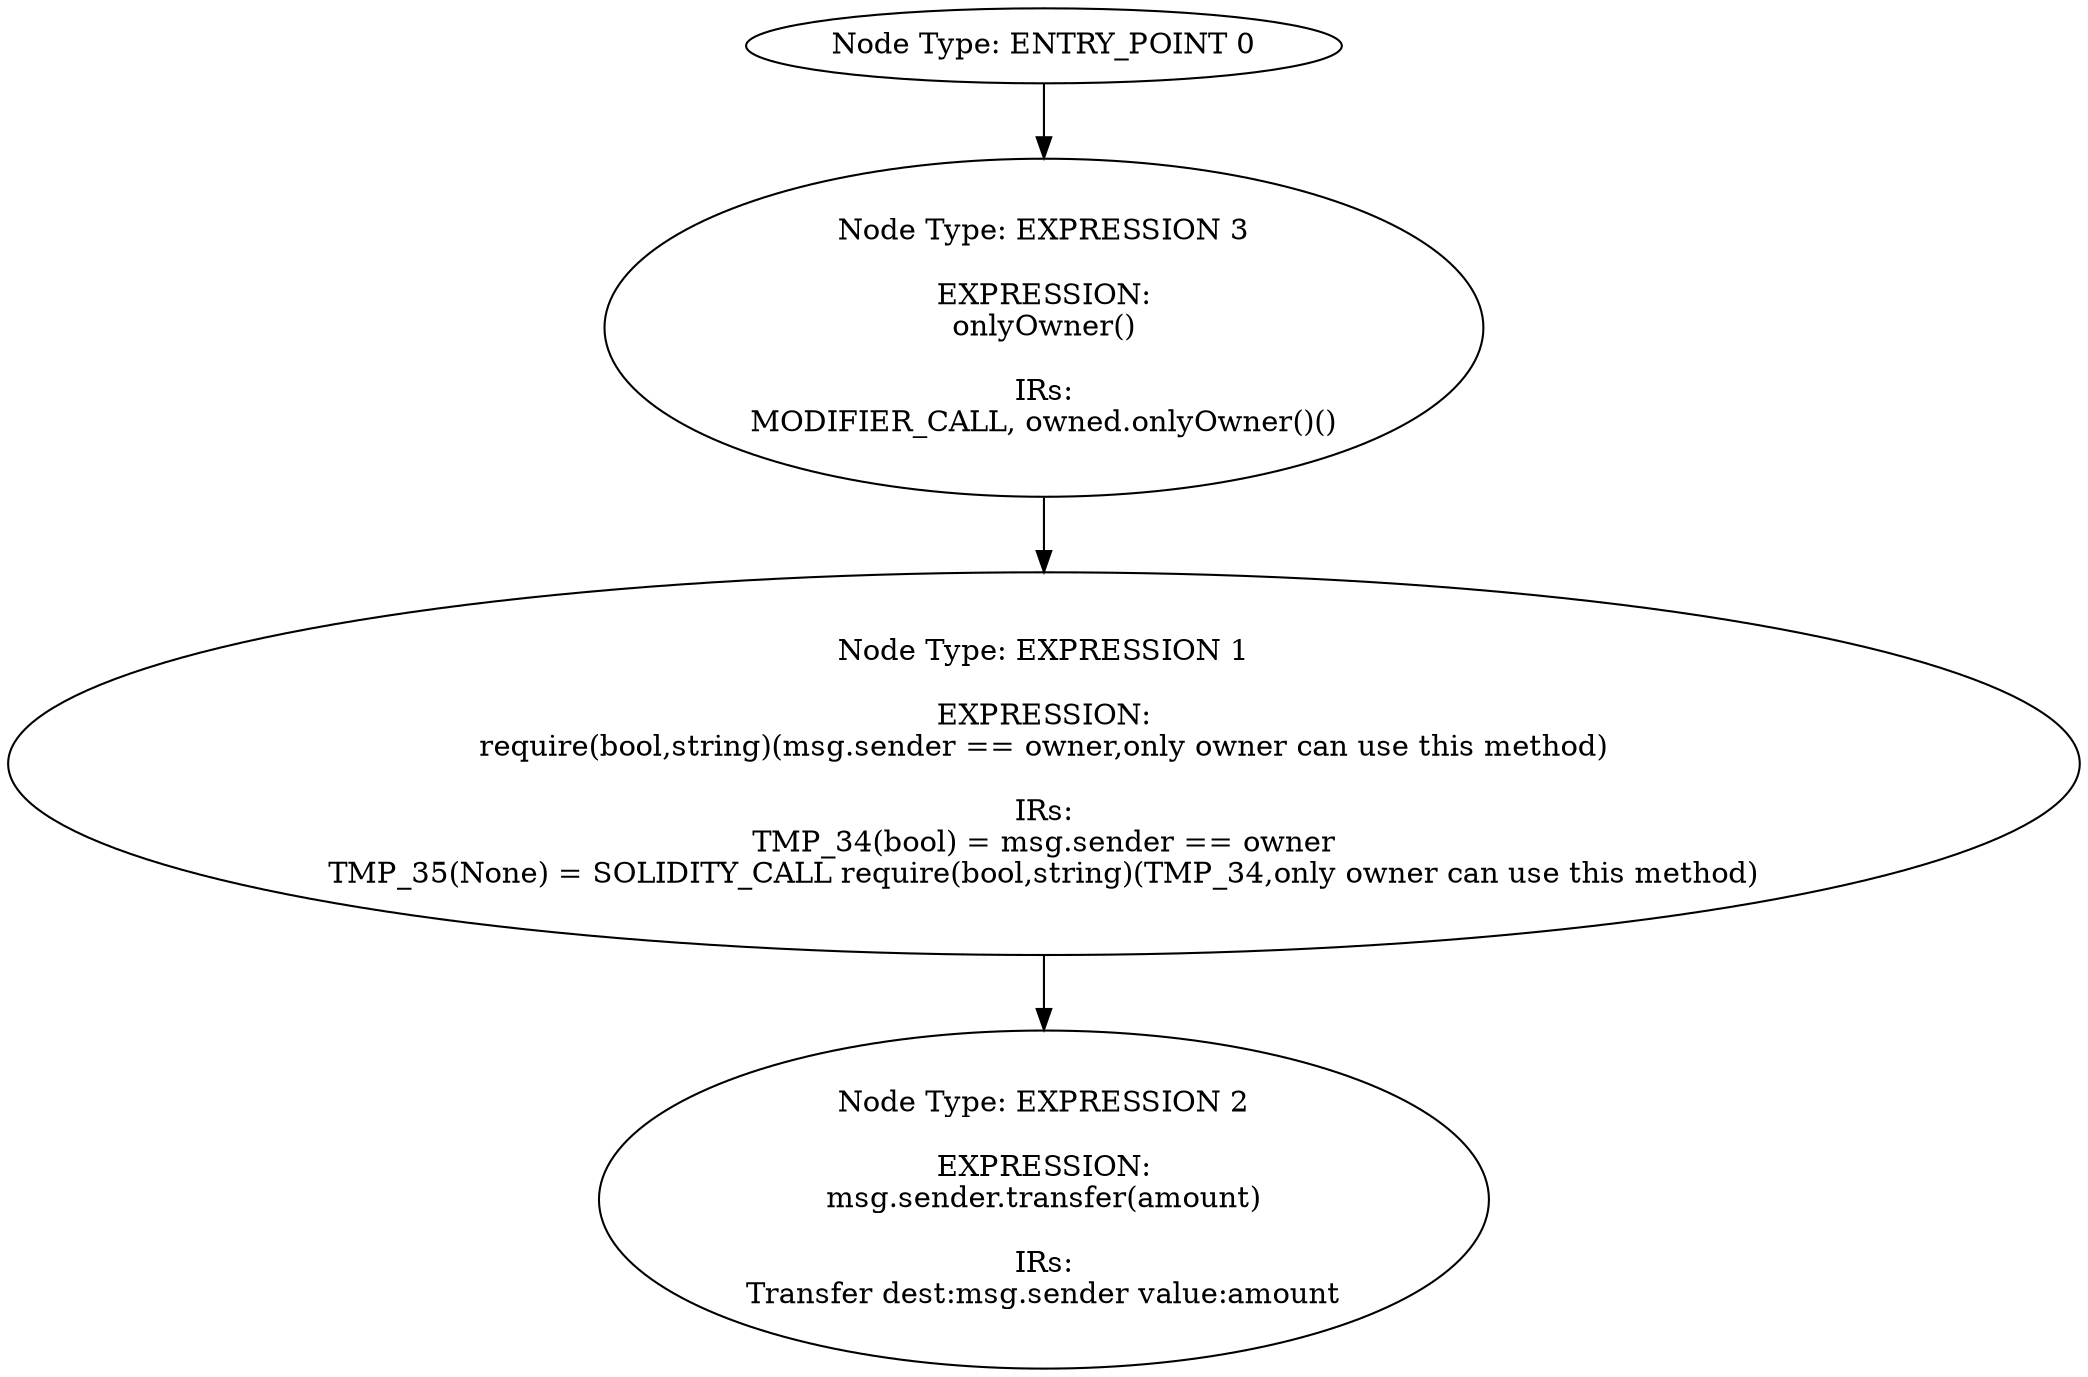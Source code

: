 digraph{
0[label="Node Type: ENTRY_POINT 0
"];
0->3;
1[label="Node Type: EXPRESSION 1

EXPRESSION:
require(bool,string)(msg.sender == owner,only owner can use this method)

IRs:
TMP_34(bool) = msg.sender == owner
TMP_35(None) = SOLIDITY_CALL require(bool,string)(TMP_34,only owner can use this method)"];
1->2;
2[label="Node Type: EXPRESSION 2

EXPRESSION:
msg.sender.transfer(amount)

IRs:
Transfer dest:msg.sender value:amount"];
3[label="Node Type: EXPRESSION 3

EXPRESSION:
onlyOwner()

IRs:
MODIFIER_CALL, owned.onlyOwner()()"];
3->1;
}
